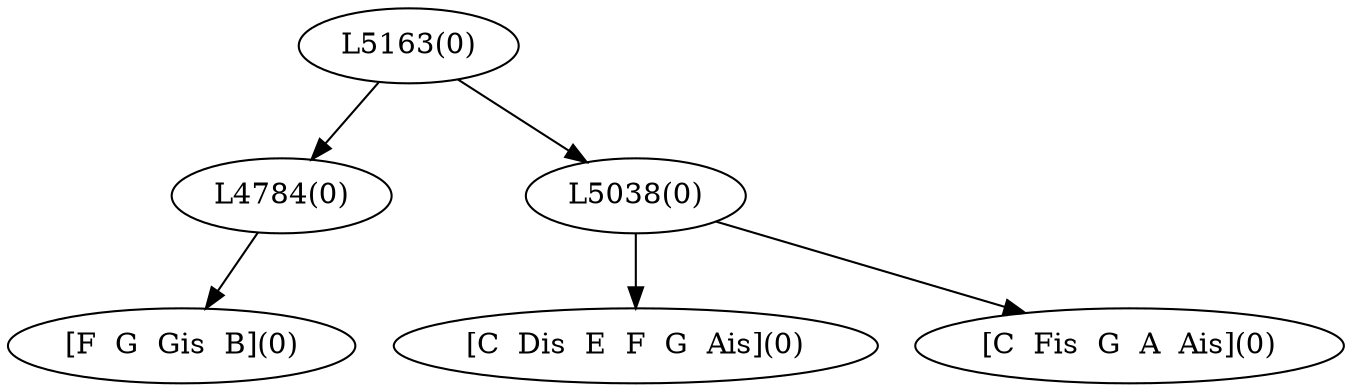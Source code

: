 digraph sample{
"L4784(0)"->"[F  G  Gis  B](0)"
"L5038(0)"->"[C  Dis  E  F  G  Ais](0)"
"L5038(0)"->"[C  Fis  G  A  Ais](0)"
"L5163(0)"->"L4784(0)"
"L5163(0)"->"L5038(0)"
{rank = min; "L5163(0)"}
{rank = same; "L4784(0)"; "L5038(0)";}
{rank = max; "[C  Dis  E  F  G  Ais](0)"; "[C  Fis  G  A  Ais](0)"; "[F  G  Gis  B](0)";}
}